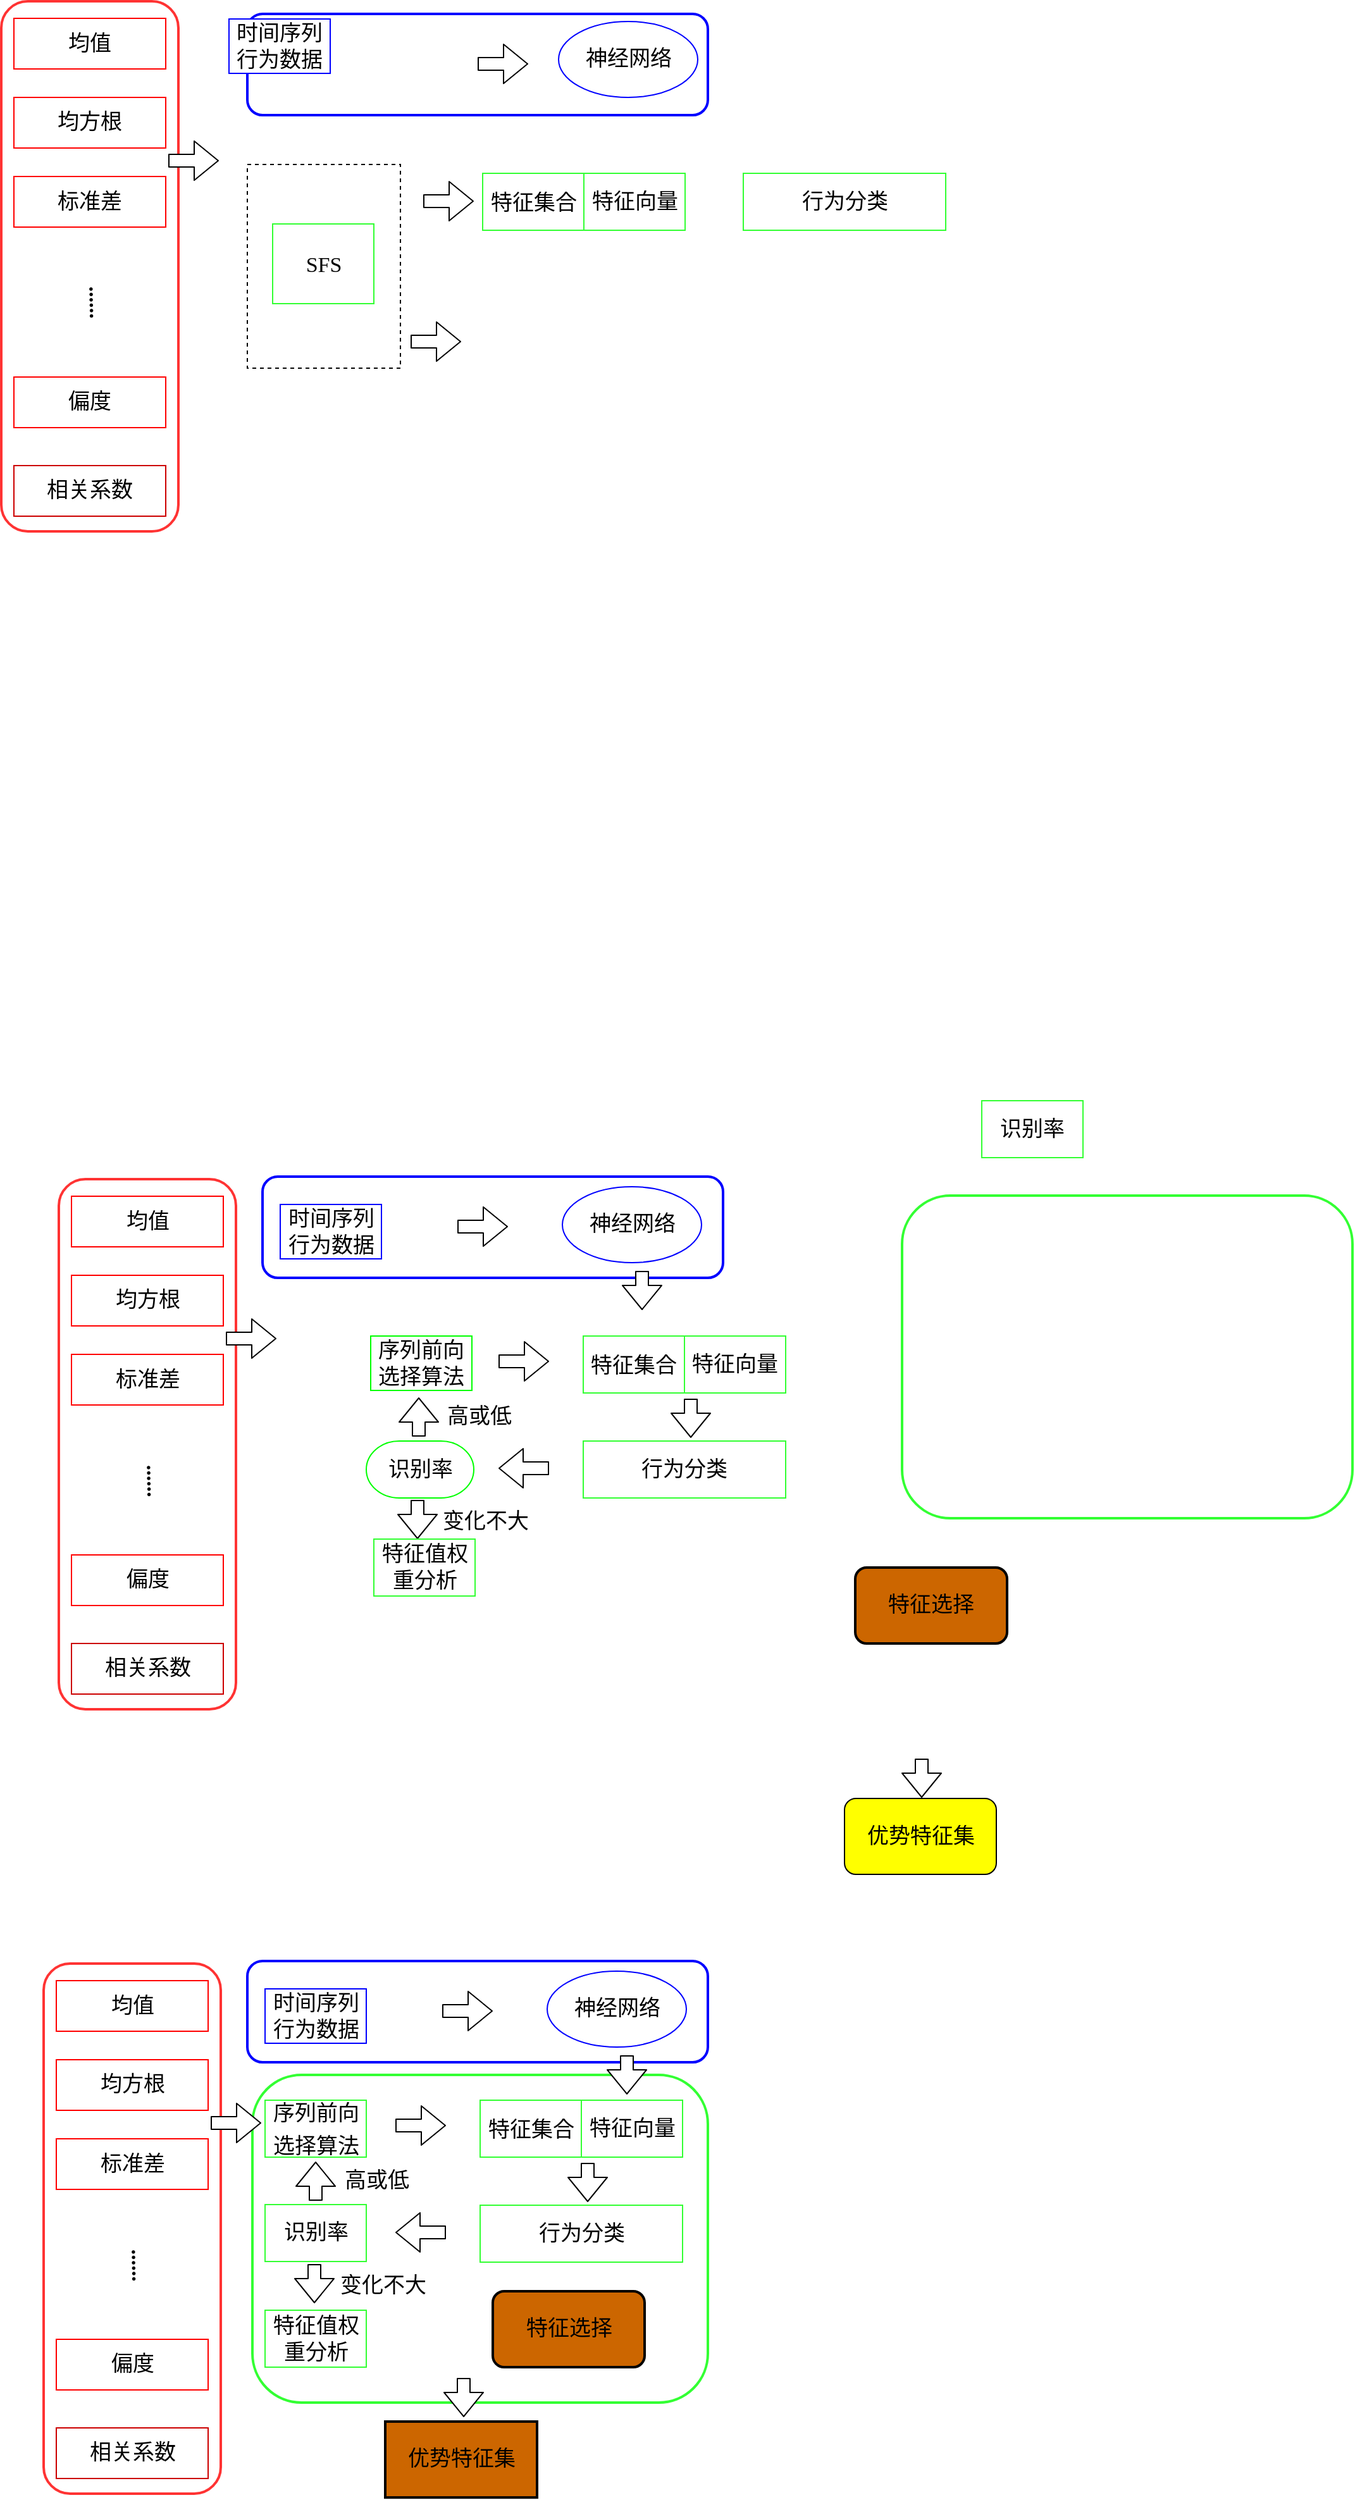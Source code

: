 <mxfile version="12.2.6" type="github" pages="1">
  <diagram id="4a39q2auaV-xZN6c6QUD" name="Page-1">
    <mxGraphModel dx="1102" dy="666" grid="1" gridSize="10" guides="1" tooltips="1" connect="1" arrows="1" fold="1" page="1" pageScale="1" pageWidth="827" pageHeight="1169" math="0" shadow="0">
      <root>
        <mxCell id="0"/>
        <mxCell id="1" parent="0"/>
        <mxCell id="7rycEqAyq2C3kYOs_G1K-17" value="" style="rounded=1;whiteSpace=wrap;html=1;shadow=0;glass=0;comic=0;labelBackgroundColor=none;strokeColor=#0000FF;strokeWidth=2;fillColor=none;fontFamily=Times New Roman;fontSize=17;" parent="1" vertex="1">
          <mxGeometry x="309.5" y="161" width="364" height="80" as="geometry"/>
        </mxCell>
        <mxCell id="7rycEqAyq2C3kYOs_G1K-13" value="" style="rounded=1;whiteSpace=wrap;html=1;shadow=0;glass=0;comic=0;labelBackgroundColor=none;fillColor=none;fontFamily=Times New Roman;fontSize=17;strokeColor=#FF3333;fontColor=#ffffff;strokeWidth=2;" parent="1" vertex="1">
          <mxGeometry x="115" y="151" width="140" height="419" as="geometry"/>
        </mxCell>
        <mxCell id="o6BnJkaYNzVzD3ShalXg-1" value="均值" style="rounded=0;whiteSpace=wrap;html=1;fontSize=17;fontFamily=Times New Roman;strokeColor=#FF0000;strokeWidth=1;" parent="1" vertex="1">
          <mxGeometry x="125" y="164.5" width="120" height="40" as="geometry"/>
        </mxCell>
        <mxCell id="o6BnJkaYNzVzD3ShalXg-2" value="均方根" style="rounded=0;whiteSpace=wrap;html=1;fontSize=17;fontFamily=Times New Roman;strokeColor=#FF0000;" parent="1" vertex="1">
          <mxGeometry x="125" y="227" width="120" height="40" as="geometry"/>
        </mxCell>
        <mxCell id="o6BnJkaYNzVzD3ShalXg-3" value="标准差" style="rounded=0;whiteSpace=wrap;html=1;fontSize=17;fontFamily=Times New Roman;strokeColor=#FF0000;" parent="1" vertex="1">
          <mxGeometry x="125" y="289.5" width="120" height="40" as="geometry"/>
        </mxCell>
        <mxCell id="o6BnJkaYNzVzD3ShalXg-4" value="&lt;span style=&quot;font-size: 17px; line-height: 150%;&quot;&gt;SFS&lt;/span&gt;" style="rounded=0;whiteSpace=wrap;html=1;fontSize=17;fontFamily=Times New Roman;strokeColor=#33FF33;" parent="1" vertex="1">
          <mxGeometry x="329.5" y="327" width="80" height="63" as="geometry"/>
        </mxCell>
        <mxCell id="o6BnJkaYNzVzD3ShalXg-5" value="相关系数" style="rounded=0;whiteSpace=wrap;html=1;fontSize=17;fontFamily=Times New Roman;strokeColor=#CC0000;" parent="1" vertex="1">
          <mxGeometry x="125" y="518" width="120" height="40" as="geometry"/>
        </mxCell>
        <mxCell id="o6BnJkaYNzVzD3ShalXg-6" value="偏度" style="rounded=0;whiteSpace=wrap;html=1;fontSize=17;fontFamily=Times New Roman;strokeColor=#FF0000;" parent="1" vertex="1">
          <mxGeometry x="125" y="448" width="120" height="40" as="geometry"/>
        </mxCell>
        <mxCell id="L1K248meVKGxkzELrdeW-1" value="" style="shape=flexArrow;endArrow=classic;html=1;fontSize=17;fontFamily=Times New Roman;fillColor=#ffffff;" parent="1" edge="1">
          <mxGeometry width="50" height="50" relative="1" as="geometry">
            <mxPoint x="247" y="277" as="sourcePoint"/>
            <mxPoint x="287" y="277" as="targetPoint"/>
          </mxGeometry>
        </mxCell>
        <mxCell id="L1K248meVKGxkzELrdeW-2" value="" style="shape=flexArrow;endArrow=classic;html=1;fontSize=17;fontFamily=Times New Roman;fillColor=#ffffff;" parent="1" edge="1">
          <mxGeometry width="50" height="50" relative="1" as="geometry">
            <mxPoint x="448.5" y="309" as="sourcePoint"/>
            <mxPoint x="488.5" y="309" as="targetPoint"/>
          </mxGeometry>
        </mxCell>
        <mxCell id="L1K248meVKGxkzELrdeW-3" value="&lt;span style=&quot;font-size: 17px; line-height: 150%;&quot;&gt;特征集合&lt;/span&gt;" style="rounded=0;whiteSpace=wrap;html=1;fontSize=17;fontFamily=Times New Roman;strokeColor=#33FF33;" parent="1" vertex="1">
          <mxGeometry x="495.5" y="287" width="80" height="45" as="geometry"/>
        </mxCell>
        <mxCell id="L1K248meVKGxkzELrdeW-4" value="时间序列行为数据" style="rounded=0;whiteSpace=wrap;html=1;fontSize=17;fontFamily=Times New Roman;strokeColor=#0000FF;" parent="1" vertex="1">
          <mxGeometry x="295" y="165" width="80" height="43" as="geometry"/>
        </mxCell>
        <mxCell id="L1K248meVKGxkzELrdeW-5" value="特征向量" style="rounded=0;whiteSpace=wrap;html=1;fontSize=17;fontFamily=Times New Roman;strokeColor=#33FF33;" parent="1" vertex="1">
          <mxGeometry x="575.5" y="287" width="80" height="45" as="geometry"/>
        </mxCell>
        <mxCell id="L1K248meVKGxkzELrdeW-10" value="行为分类" style="rounded=0;whiteSpace=wrap;html=1;fontSize=17;fontFamily=Times New Roman;strokeColor=#33FF33;" parent="1" vertex="1">
          <mxGeometry x="701.5" y="287" width="160" height="45" as="geometry"/>
        </mxCell>
        <mxCell id="7rycEqAyq2C3kYOs_G1K-2" value="" style="shape=flexArrow;endArrow=classic;html=1;fontSize=17;fontFamily=Times New Roman;fillColor=#ffffff;" parent="1" edge="1">
          <mxGeometry width="50" height="50" relative="1" as="geometry">
            <mxPoint x="491.5" y="200.5" as="sourcePoint"/>
            <mxPoint x="531.5" y="200.5" as="targetPoint"/>
          </mxGeometry>
        </mxCell>
        <mxCell id="7rycEqAyq2C3kYOs_G1K-9" value="神经网络" style="ellipse;whiteSpace=wrap;html=1;rounded=0;shadow=0;glass=0;comic=0;labelBackgroundColor=none;fillColor=#ffffff;fontFamily=Times New Roman;fontSize=17;strokeColor=#0000FF;" parent="1" vertex="1">
          <mxGeometry x="555.5" y="167" width="110" height="60" as="geometry"/>
        </mxCell>
        <mxCell id="7rycEqAyq2C3kYOs_G1K-21" value="&lt;font style=&quot;font-size: 17px;&quot;&gt;&lt;b style=&quot;font-size: 17px;&quot;&gt;......&lt;/b&gt;&lt;br style=&quot;font-size: 17px;&quot;&gt;&lt;/font&gt;" style="text;html=1;strokeColor=none;fillColor=none;align=center;verticalAlign=middle;whiteSpace=wrap;rounded=0;shadow=0;glass=0;comic=0;labelBackgroundColor=none;fontFamily=Times New Roman;fontSize=17;direction=south;rotation=89;" parent="1" vertex="1">
          <mxGeometry x="155" y="383.5" width="70" height="11" as="geometry"/>
        </mxCell>
        <mxCell id="yiICv3iwBEEqGms3I8O2-3" value="" style="rounded=1;whiteSpace=wrap;html=1;shadow=0;glass=0;comic=0;labelBackgroundColor=none;strokeColor=#33FF33;strokeWidth=2;fillColor=none;fontFamily=Times New Roman;fontSize=17;" vertex="1" parent="1">
          <mxGeometry x="827" y="1095" width="356" height="255" as="geometry"/>
        </mxCell>
        <mxCell id="yiICv3iwBEEqGms3I8O2-4" value="" style="rounded=1;whiteSpace=wrap;html=1;shadow=0;glass=0;comic=0;labelBackgroundColor=none;strokeColor=#0000FF;strokeWidth=2;fillColor=none;fontFamily=Times New Roman;fontSize=17;" vertex="1" parent="1">
          <mxGeometry x="321.5" y="1080" width="364" height="80" as="geometry"/>
        </mxCell>
        <mxCell id="yiICv3iwBEEqGms3I8O2-5" value="" style="rounded=1;whiteSpace=wrap;html=1;shadow=0;glass=0;comic=0;labelBackgroundColor=none;fillColor=none;fontFamily=Times New Roman;fontSize=17;strokeColor=#FF3333;fontColor=#ffffff;strokeWidth=2;" vertex="1" parent="1">
          <mxGeometry x="160.5" y="1082" width="140" height="419" as="geometry"/>
        </mxCell>
        <mxCell id="yiICv3iwBEEqGms3I8O2-6" value="" style="shape=flexArrow;endArrow=classic;html=1;fontSize=17;fontFamily=Times New Roman;fillColor=#ffffff;" edge="1" parent="1">
          <mxGeometry width="50" height="50" relative="1" as="geometry">
            <mxPoint x="660" y="1255.5" as="sourcePoint"/>
            <mxPoint x="660" y="1286.5" as="targetPoint"/>
          </mxGeometry>
        </mxCell>
        <mxCell id="yiICv3iwBEEqGms3I8O2-7" value="均值" style="rounded=0;whiteSpace=wrap;html=1;fontSize=17;fontFamily=Times New Roman;strokeColor=#FF0000;strokeWidth=1;" vertex="1" parent="1">
          <mxGeometry x="170.5" y="1095.5" width="120" height="40" as="geometry"/>
        </mxCell>
        <mxCell id="yiICv3iwBEEqGms3I8O2-8" value="均方根" style="rounded=0;whiteSpace=wrap;html=1;fontSize=17;fontFamily=Times New Roman;strokeColor=#FF0000;" vertex="1" parent="1">
          <mxGeometry x="170.5" y="1158" width="120" height="40" as="geometry"/>
        </mxCell>
        <mxCell id="yiICv3iwBEEqGms3I8O2-9" value="标准差" style="rounded=0;whiteSpace=wrap;html=1;fontSize=17;fontFamily=Times New Roman;strokeColor=#FF0000;" vertex="1" parent="1">
          <mxGeometry x="170.5" y="1220.5" width="120" height="40" as="geometry"/>
        </mxCell>
        <mxCell id="yiICv3iwBEEqGms3I8O2-11" value="相关系数" style="rounded=0;whiteSpace=wrap;html=1;fontSize=17;fontFamily=Times New Roman;strokeColor=#CC0000;" vertex="1" parent="1">
          <mxGeometry x="170.5" y="1449" width="120" height="40" as="geometry"/>
        </mxCell>
        <mxCell id="yiICv3iwBEEqGms3I8O2-12" value="偏度" style="rounded=0;whiteSpace=wrap;html=1;fontSize=17;fontFamily=Times New Roman;strokeColor=#FF0000;" vertex="1" parent="1">
          <mxGeometry x="170.5" y="1379" width="120" height="40" as="geometry"/>
        </mxCell>
        <mxCell id="yiICv3iwBEEqGms3I8O2-13" value="" style="shape=flexArrow;endArrow=classic;html=1;fontSize=17;fontFamily=Times New Roman;fillColor=#ffffff;" edge="1" parent="1">
          <mxGeometry width="50" height="50" relative="1" as="geometry">
            <mxPoint x="292.5" y="1208" as="sourcePoint"/>
            <mxPoint x="332.5" y="1208" as="targetPoint"/>
          </mxGeometry>
        </mxCell>
        <mxCell id="yiICv3iwBEEqGms3I8O2-14" value="" style="shape=flexArrow;endArrow=classic;html=1;fontSize=17;fontFamily=Times New Roman;fillColor=#ffffff;" edge="1" parent="1">
          <mxGeometry width="50" height="50" relative="1" as="geometry">
            <mxPoint x="508" y="1226" as="sourcePoint"/>
            <mxPoint x="548" y="1226" as="targetPoint"/>
          </mxGeometry>
        </mxCell>
        <mxCell id="yiICv3iwBEEqGms3I8O2-15" value="&lt;span style=&quot;font-size: 17px; line-height: 150%;&quot;&gt;特征集合&lt;/span&gt;" style="rounded=0;whiteSpace=wrap;html=1;fontSize=17;fontFamily=Times New Roman;strokeColor=#33FF33;" vertex="1" parent="1">
          <mxGeometry x="575" y="1206" width="80" height="45" as="geometry"/>
        </mxCell>
        <mxCell id="yiICv3iwBEEqGms3I8O2-16" value="时间序列行为数据" style="rounded=0;whiteSpace=wrap;html=1;fontSize=17;fontFamily=Times New Roman;strokeColor=#0000FF;" vertex="1" parent="1">
          <mxGeometry x="335.5" y="1102" width="80" height="43" as="geometry"/>
        </mxCell>
        <mxCell id="yiICv3iwBEEqGms3I8O2-17" value="特征向量" style="rounded=0;whiteSpace=wrap;html=1;fontSize=17;fontFamily=Times New Roman;strokeColor=#33FF33;" vertex="1" parent="1">
          <mxGeometry x="655" y="1206" width="80" height="45" as="geometry"/>
        </mxCell>
        <mxCell id="yiICv3iwBEEqGms3I8O2-18" value="行为分类" style="rounded=0;whiteSpace=wrap;html=1;fontSize=17;fontFamily=Times New Roman;strokeColor=#33FF33;" vertex="1" parent="1">
          <mxGeometry x="575" y="1289" width="160" height="45" as="geometry"/>
        </mxCell>
        <mxCell id="yiICv3iwBEEqGms3I8O2-19" value="特征选择" style="rounded=1;whiteSpace=wrap;html=1;fontSize=17;fontFamily=Times New Roman;strokeColor=#000000;fillColor=#CC6600;strokeWidth=2;" vertex="1" parent="1">
          <mxGeometry x="790" y="1389" width="120" height="60" as="geometry"/>
        </mxCell>
        <mxCell id="yiICv3iwBEEqGms3I8O2-20" value="识别率" style="rounded=0;whiteSpace=wrap;html=1;fontSize=17;fontFamily=Times New Roman;strokeColor=#33FF33;" vertex="1" parent="1">
          <mxGeometry x="890" y="1020" width="80" height="45" as="geometry"/>
        </mxCell>
        <mxCell id="yiICv3iwBEEqGms3I8O2-21" value="" style="shape=flexArrow;endArrow=classic;html=1;fontSize=17;fontFamily=Times New Roman;fillColor=#ffffff;" edge="1" parent="1">
          <mxGeometry width="50" height="50" relative="1" as="geometry">
            <mxPoint x="445" y="1285.5" as="sourcePoint"/>
            <mxPoint x="445" y="1254.5" as="targetPoint"/>
          </mxGeometry>
        </mxCell>
        <mxCell id="yiICv3iwBEEqGms3I8O2-23" value="" style="shape=flexArrow;endArrow=classic;html=1;fontSize=17;fontFamily=Times New Roman;fillColor=#ffffff;" edge="1" parent="1">
          <mxGeometry width="50" height="50" relative="1" as="geometry">
            <mxPoint x="444" y="1335.5" as="sourcePoint"/>
            <mxPoint x="444" y="1366.5" as="targetPoint"/>
          </mxGeometry>
        </mxCell>
        <mxCell id="yiICv3iwBEEqGms3I8O2-24" value="特征值权重分析" style="rounded=0;whiteSpace=wrap;html=1;fontSize=17;fontFamily=Times New Roman;strokeColor=#33FF33;" vertex="1" parent="1">
          <mxGeometry x="409.5" y="1366.5" width="80" height="45" as="geometry"/>
        </mxCell>
        <mxCell id="yiICv3iwBEEqGms3I8O2-25" value="" style="shape=flexArrow;endArrow=classic;html=1;fontSize=17;fontFamily=Times New Roman;fillColor=#ffffff;" edge="1" parent="1">
          <mxGeometry width="50" height="50" relative="1" as="geometry">
            <mxPoint x="621.5" y="1154.5" as="sourcePoint"/>
            <mxPoint x="621.5" y="1185.5" as="targetPoint"/>
          </mxGeometry>
        </mxCell>
        <mxCell id="yiICv3iwBEEqGms3I8O2-26" value="" style="shape=flexArrow;endArrow=classic;html=1;fontSize=17;fontFamily=Times New Roman;fillColor=#ffffff;" edge="1" parent="1">
          <mxGeometry width="50" height="50" relative="1" as="geometry">
            <mxPoint x="475.5" y="1119.5" as="sourcePoint"/>
            <mxPoint x="515.5" y="1119.5" as="targetPoint"/>
          </mxGeometry>
        </mxCell>
        <mxCell id="yiICv3iwBEEqGms3I8O2-27" value="" style="shape=flexArrow;endArrow=classic;html=1;fontSize=17;fontFamily=Times New Roman;fillColor=#ffffff;" edge="1" parent="1">
          <mxGeometry width="50" height="50" relative="1" as="geometry">
            <mxPoint x="842.5" y="1540" as="sourcePoint"/>
            <mxPoint x="842.5" y="1571" as="targetPoint"/>
          </mxGeometry>
        </mxCell>
        <mxCell id="yiICv3iwBEEqGms3I8O2-28" value="神经网络" style="ellipse;whiteSpace=wrap;html=1;rounded=0;shadow=0;glass=0;comic=0;labelBackgroundColor=none;fillColor=#ffffff;fontFamily=Times New Roman;fontSize=17;strokeColor=#0000FF;" vertex="1" parent="1">
          <mxGeometry x="558.5" y="1088" width="110" height="60" as="geometry"/>
        </mxCell>
        <mxCell id="yiICv3iwBEEqGms3I8O2-29" value="" style="shape=flexArrow;endArrow=classic;html=1;fontSize=17;fontFamily=Times New Roman;fillColor=#ffffff;" edge="1" parent="1">
          <mxGeometry width="50" height="50" relative="1" as="geometry">
            <mxPoint x="548" y="1310.5" as="sourcePoint"/>
            <mxPoint x="508" y="1310.5" as="targetPoint"/>
          </mxGeometry>
        </mxCell>
        <mxCell id="yiICv3iwBEEqGms3I8O2-30" value="高或低" style="text;html=1;strokeColor=none;fillColor=none;align=center;verticalAlign=middle;whiteSpace=wrap;rounded=0;shadow=0;glass=0;comic=0;labelBackgroundColor=none;fontFamily=Times New Roman;fontSize=17;" vertex="1" parent="1">
          <mxGeometry x="458" y="1260" width="70" height="20" as="geometry"/>
        </mxCell>
        <mxCell id="yiICv3iwBEEqGms3I8O2-31" value="变化不大" style="text;html=1;strokeColor=none;fillColor=none;align=center;verticalAlign=middle;whiteSpace=wrap;rounded=0;shadow=0;glass=0;comic=0;labelBackgroundColor=none;fontFamily=Times New Roman;fontSize=17;" vertex="1" parent="1">
          <mxGeometry x="458" y="1343" width="80" height="20" as="geometry"/>
        </mxCell>
        <mxCell id="yiICv3iwBEEqGms3I8O2-32" value="&lt;font style=&quot;font-size: 17px;&quot;&gt;&lt;b style=&quot;font-size: 17px;&quot;&gt;......&lt;/b&gt;&lt;br style=&quot;font-size: 17px;&quot;&gt;&lt;/font&gt;" style="text;html=1;strokeColor=none;fillColor=none;align=center;verticalAlign=middle;whiteSpace=wrap;rounded=0;shadow=0;glass=0;comic=0;labelBackgroundColor=none;fontFamily=Times New Roman;fontSize=17;direction=south;rotation=89;" vertex="1" parent="1">
          <mxGeometry x="200.5" y="1314.5" width="70" height="11" as="geometry"/>
        </mxCell>
        <mxCell id="yiICv3iwBEEqGms3I8O2-33" value="" style="rounded=0;whiteSpace=wrap;html=1;dashed=1;fillColor=none;fontSize=17;" vertex="1" parent="1">
          <mxGeometry x="309.5" y="280" width="121" height="161" as="geometry"/>
        </mxCell>
        <mxCell id="yiICv3iwBEEqGms3I8O2-36" value="" style="shape=flexArrow;endArrow=classic;html=1;fontSize=17;fontFamily=Times New Roman;fillColor=#ffffff;" edge="1" parent="1">
          <mxGeometry width="50" height="50" relative="1" as="geometry">
            <mxPoint x="438.5" y="420" as="sourcePoint"/>
            <mxPoint x="478.5" y="420" as="targetPoint"/>
          </mxGeometry>
        </mxCell>
        <mxCell id="yiICv3iwBEEqGms3I8O2-41" value="" style="rounded=1;whiteSpace=wrap;html=1;shadow=0;glass=0;comic=0;labelBackgroundColor=none;strokeColor=#33FF33;strokeWidth=2;fillColor=none;fontFamily=Times New Roman;fontSize=17;" vertex="1" parent="1">
          <mxGeometry x="313.5" y="1790" width="360" height="259" as="geometry"/>
        </mxCell>
        <mxCell id="yiICv3iwBEEqGms3I8O2-42" value="" style="rounded=1;whiteSpace=wrap;html=1;shadow=0;glass=0;comic=0;labelBackgroundColor=none;strokeColor=#0000FF;strokeWidth=2;fillColor=none;fontFamily=Times New Roman;fontSize=17;" vertex="1" parent="1">
          <mxGeometry x="309.5" y="1700" width="364" height="80" as="geometry"/>
        </mxCell>
        <mxCell id="yiICv3iwBEEqGms3I8O2-43" value="" style="rounded=1;whiteSpace=wrap;html=1;shadow=0;glass=0;comic=0;labelBackgroundColor=none;fillColor=none;fontFamily=Times New Roman;fontSize=17;strokeColor=#FF3333;fontColor=#ffffff;strokeWidth=2;" vertex="1" parent="1">
          <mxGeometry x="148.5" y="1702" width="140" height="419" as="geometry"/>
        </mxCell>
        <mxCell id="yiICv3iwBEEqGms3I8O2-44" value="" style="shape=flexArrow;endArrow=classic;html=1;fontSize=17;fontFamily=Times New Roman;fillColor=#ffffff;" edge="1" parent="1">
          <mxGeometry width="50" height="50" relative="1" as="geometry">
            <mxPoint x="578.5" y="1859.5" as="sourcePoint"/>
            <mxPoint x="578.5" y="1890.5" as="targetPoint"/>
          </mxGeometry>
        </mxCell>
        <mxCell id="yiICv3iwBEEqGms3I8O2-45" value="均值" style="rounded=0;whiteSpace=wrap;html=1;fontSize=17;fontFamily=Times New Roman;strokeColor=#FF0000;strokeWidth=1;" vertex="1" parent="1">
          <mxGeometry x="158.5" y="1715.5" width="120" height="40" as="geometry"/>
        </mxCell>
        <mxCell id="yiICv3iwBEEqGms3I8O2-46" value="均方根" style="rounded=0;whiteSpace=wrap;html=1;fontSize=17;fontFamily=Times New Roman;strokeColor=#FF0000;" vertex="1" parent="1">
          <mxGeometry x="158.5" y="1778" width="120" height="40" as="geometry"/>
        </mxCell>
        <mxCell id="yiICv3iwBEEqGms3I8O2-47" value="标准差" style="rounded=0;whiteSpace=wrap;html=1;fontSize=17;fontFamily=Times New Roman;strokeColor=#FF0000;" vertex="1" parent="1">
          <mxGeometry x="158.5" y="1840.5" width="120" height="40" as="geometry"/>
        </mxCell>
        <mxCell id="yiICv3iwBEEqGms3I8O2-48" value="&lt;span style=&quot;font-size: 17px; line-height: 150%;&quot;&gt;序列前向选择算法&lt;/span&gt;" style="rounded=0;whiteSpace=wrap;html=1;fontSize=17;fontFamily=Times New Roman;strokeColor=#33FF33;" vertex="1" parent="1">
          <mxGeometry x="323.5" y="1810" width="80" height="45" as="geometry"/>
        </mxCell>
        <mxCell id="yiICv3iwBEEqGms3I8O2-49" value="相关系数" style="rounded=0;whiteSpace=wrap;html=1;fontSize=17;fontFamily=Times New Roman;strokeColor=#CC0000;" vertex="1" parent="1">
          <mxGeometry x="158.5" y="2069" width="120" height="40" as="geometry"/>
        </mxCell>
        <mxCell id="yiICv3iwBEEqGms3I8O2-50" value="偏度" style="rounded=0;whiteSpace=wrap;html=1;fontSize=17;fontFamily=Times New Roman;strokeColor=#FF0000;" vertex="1" parent="1">
          <mxGeometry x="158.5" y="1999" width="120" height="40" as="geometry"/>
        </mxCell>
        <mxCell id="yiICv3iwBEEqGms3I8O2-51" value="" style="shape=flexArrow;endArrow=classic;html=1;fontSize=17;fontFamily=Times New Roman;fillColor=#ffffff;" edge="1" parent="1">
          <mxGeometry width="50" height="50" relative="1" as="geometry">
            <mxPoint x="280.5" y="1828" as="sourcePoint"/>
            <mxPoint x="320.5" y="1828" as="targetPoint"/>
          </mxGeometry>
        </mxCell>
        <mxCell id="yiICv3iwBEEqGms3I8O2-52" value="" style="shape=flexArrow;endArrow=classic;html=1;fontSize=17;fontFamily=Times New Roman;fillColor=#ffffff;" edge="1" parent="1">
          <mxGeometry width="50" height="50" relative="1" as="geometry">
            <mxPoint x="426.5" y="1830" as="sourcePoint"/>
            <mxPoint x="466.5" y="1830" as="targetPoint"/>
          </mxGeometry>
        </mxCell>
        <mxCell id="yiICv3iwBEEqGms3I8O2-53" value="&lt;span style=&quot;font-size: 17px; line-height: 150%;&quot;&gt;特征集合&lt;/span&gt;" style="rounded=0;whiteSpace=wrap;html=1;fontSize=17;fontFamily=Times New Roman;strokeColor=#33FF33;" vertex="1" parent="1">
          <mxGeometry x="493.5" y="1810" width="80" height="45" as="geometry"/>
        </mxCell>
        <mxCell id="yiICv3iwBEEqGms3I8O2-54" value="时间序列行为数据" style="rounded=0;whiteSpace=wrap;html=1;fontSize=17;fontFamily=Times New Roman;strokeColor=#0000FF;" vertex="1" parent="1">
          <mxGeometry x="323.5" y="1722" width="80" height="43" as="geometry"/>
        </mxCell>
        <mxCell id="yiICv3iwBEEqGms3I8O2-55" value="特征向量" style="rounded=0;whiteSpace=wrap;html=1;fontSize=17;fontFamily=Times New Roman;strokeColor=#33FF33;" vertex="1" parent="1">
          <mxGeometry x="573.5" y="1810" width="80" height="45" as="geometry"/>
        </mxCell>
        <mxCell id="yiICv3iwBEEqGms3I8O2-56" value="行为分类" style="rounded=0;whiteSpace=wrap;html=1;fontSize=17;fontFamily=Times New Roman;strokeColor=#33FF33;" vertex="1" parent="1">
          <mxGeometry x="493.5" y="1893" width="160" height="45" as="geometry"/>
        </mxCell>
        <mxCell id="yiICv3iwBEEqGms3I8O2-57" value="特征选择" style="rounded=1;whiteSpace=wrap;html=1;fontSize=17;fontFamily=Times New Roman;strokeColor=#000000;fillColor=#CC6600;strokeWidth=2;" vertex="1" parent="1">
          <mxGeometry x="503.5" y="1961" width="120" height="60" as="geometry"/>
        </mxCell>
        <mxCell id="yiICv3iwBEEqGms3I8O2-58" value="识别率" style="rounded=0;whiteSpace=wrap;html=1;fontSize=17;fontFamily=Times New Roman;strokeColor=#33FF33;" vertex="1" parent="1">
          <mxGeometry x="323.5" y="1892.5" width="80" height="45" as="geometry"/>
        </mxCell>
        <mxCell id="yiICv3iwBEEqGms3I8O2-59" value="" style="shape=flexArrow;endArrow=classic;html=1;fontSize=17;fontFamily=Times New Roman;fillColor=#ffffff;" edge="1" parent="1">
          <mxGeometry width="50" height="50" relative="1" as="geometry">
            <mxPoint x="363.5" y="1889.5" as="sourcePoint"/>
            <mxPoint x="363.5" y="1858.5" as="targetPoint"/>
          </mxGeometry>
        </mxCell>
        <mxCell id="yiICv3iwBEEqGms3I8O2-60" value="优势特征集" style="rounded=0;whiteSpace=wrap;html=1;fillColor=#CC6600;fontSize=17;fontFamily=Times New Roman;strokeColor=#000000;strokeWidth=2;gradientColor=none;" vertex="1" parent="1">
          <mxGeometry x="418.5" y="2064" width="120" height="60" as="geometry"/>
        </mxCell>
        <mxCell id="yiICv3iwBEEqGms3I8O2-61" value="" style="shape=flexArrow;endArrow=classic;html=1;fontSize=17;fontFamily=Times New Roman;fillColor=#ffffff;" edge="1" parent="1">
          <mxGeometry width="50" height="50" relative="1" as="geometry">
            <mxPoint x="362.5" y="1939.5" as="sourcePoint"/>
            <mxPoint x="362.5" y="1970.5" as="targetPoint"/>
          </mxGeometry>
        </mxCell>
        <mxCell id="yiICv3iwBEEqGms3I8O2-62" value="特征值权重分析" style="rounded=0;whiteSpace=wrap;html=1;fontSize=17;fontFamily=Times New Roman;strokeColor=#33FF33;" vertex="1" parent="1">
          <mxGeometry x="323.5" y="1976" width="80" height="45" as="geometry"/>
        </mxCell>
        <mxCell id="yiICv3iwBEEqGms3I8O2-63" value="" style="shape=flexArrow;endArrow=classic;html=1;fontSize=17;fontFamily=Times New Roman;fillColor=#ffffff;" edge="1" parent="1">
          <mxGeometry width="50" height="50" relative="1" as="geometry">
            <mxPoint x="609.5" y="1774.5" as="sourcePoint"/>
            <mxPoint x="609.5" y="1805.5" as="targetPoint"/>
          </mxGeometry>
        </mxCell>
        <mxCell id="yiICv3iwBEEqGms3I8O2-64" value="" style="shape=flexArrow;endArrow=classic;html=1;fontSize=17;fontFamily=Times New Roman;fillColor=#ffffff;" edge="1" parent="1">
          <mxGeometry width="50" height="50" relative="1" as="geometry">
            <mxPoint x="463.5" y="1739.5" as="sourcePoint"/>
            <mxPoint x="503.5" y="1739.5" as="targetPoint"/>
          </mxGeometry>
        </mxCell>
        <mxCell id="yiICv3iwBEEqGms3I8O2-65" value="" style="shape=flexArrow;endArrow=classic;html=1;fontSize=17;fontFamily=Times New Roman;fillColor=#ffffff;" edge="1" parent="1">
          <mxGeometry width="50" height="50" relative="1" as="geometry">
            <mxPoint x="480.5" y="2029.5" as="sourcePoint"/>
            <mxPoint x="480.5" y="2060.5" as="targetPoint"/>
          </mxGeometry>
        </mxCell>
        <mxCell id="yiICv3iwBEEqGms3I8O2-66" value="神经网络" style="ellipse;whiteSpace=wrap;html=1;rounded=0;shadow=0;glass=0;comic=0;labelBackgroundColor=none;fillColor=#ffffff;fontFamily=Times New Roman;fontSize=17;strokeColor=#0000FF;" vertex="1" parent="1">
          <mxGeometry x="546.5" y="1708" width="110" height="60" as="geometry"/>
        </mxCell>
        <mxCell id="yiICv3iwBEEqGms3I8O2-67" value="" style="shape=flexArrow;endArrow=classic;html=1;fontSize=17;fontFamily=Times New Roman;fillColor=#ffffff;" edge="1" parent="1">
          <mxGeometry width="50" height="50" relative="1" as="geometry">
            <mxPoint x="466.5" y="1914.5" as="sourcePoint"/>
            <mxPoint x="426.5" y="1914.5" as="targetPoint"/>
          </mxGeometry>
        </mxCell>
        <mxCell id="yiICv3iwBEEqGms3I8O2-68" value="高或低" style="text;html=1;strokeColor=none;fillColor=none;align=center;verticalAlign=middle;whiteSpace=wrap;rounded=0;shadow=0;glass=0;comic=0;labelBackgroundColor=none;fontFamily=Times New Roman;fontSize=17;" vertex="1" parent="1">
          <mxGeometry x="376.5" y="1864" width="70" height="20" as="geometry"/>
        </mxCell>
        <mxCell id="yiICv3iwBEEqGms3I8O2-69" value="变化不大" style="text;html=1;strokeColor=none;fillColor=none;align=center;verticalAlign=middle;whiteSpace=wrap;rounded=0;shadow=0;glass=0;comic=0;labelBackgroundColor=none;fontFamily=Times New Roman;fontSize=17;" vertex="1" parent="1">
          <mxGeometry x="376.5" y="1947" width="80" height="20" as="geometry"/>
        </mxCell>
        <mxCell id="yiICv3iwBEEqGms3I8O2-70" value="&lt;font style=&quot;font-size: 17px;&quot;&gt;&lt;b style=&quot;font-size: 17px;&quot;&gt;......&lt;/b&gt;&lt;br style=&quot;font-size: 17px;&quot;&gt;&lt;/font&gt;" style="text;html=1;strokeColor=none;fillColor=none;align=center;verticalAlign=middle;whiteSpace=wrap;rounded=0;shadow=0;glass=0;comic=0;labelBackgroundColor=none;fontFamily=Times New Roman;fontSize=17;direction=south;rotation=89;" vertex="1" parent="1">
          <mxGeometry x="188.5" y="1934.5" width="70" height="11" as="geometry"/>
        </mxCell>
        <mxCell id="yiICv3iwBEEqGms3I8O2-73" value="&lt;font style=&quot;font-size: 17px;&quot;&gt;识别率&lt;/font&gt;" style="strokeWidth=1;html=1;shape=mxgraph.flowchart.terminator;whiteSpace=wrap;rounded=1;fillColor=none;strokeColor=#00FF00;fontSize=17;" vertex="1" parent="1">
          <mxGeometry x="403.5" y="1289" width="85" height="45" as="geometry"/>
        </mxCell>
        <mxCell id="yiICv3iwBEEqGms3I8O2-74" value="&lt;span style=&quot;font-family: &amp;quot;times new roman&amp;quot;; font-size: 17px; white-space: normal;&quot;&gt;优势特征集&lt;/span&gt;" style="rounded=1;whiteSpace=wrap;html=1;strokeColor=#000000;strokeWidth=1;fillColor=#FFFF00;fontSize=17;" vertex="1" parent="1">
          <mxGeometry x="781.5" y="1571.5" width="120" height="60" as="geometry"/>
        </mxCell>
        <mxCell id="yiICv3iwBEEqGms3I8O2-75" value="序列前向选择算法" style="rounded=0;whiteSpace=wrap;html=1;fontSize=17;fontFamily=Times New Roman;strokeColor=#00FF00;" vertex="1" parent="1">
          <mxGeometry x="407" y="1206" width="80" height="43" as="geometry"/>
        </mxCell>
      </root>
    </mxGraphModel>
  </diagram>
</mxfile>
